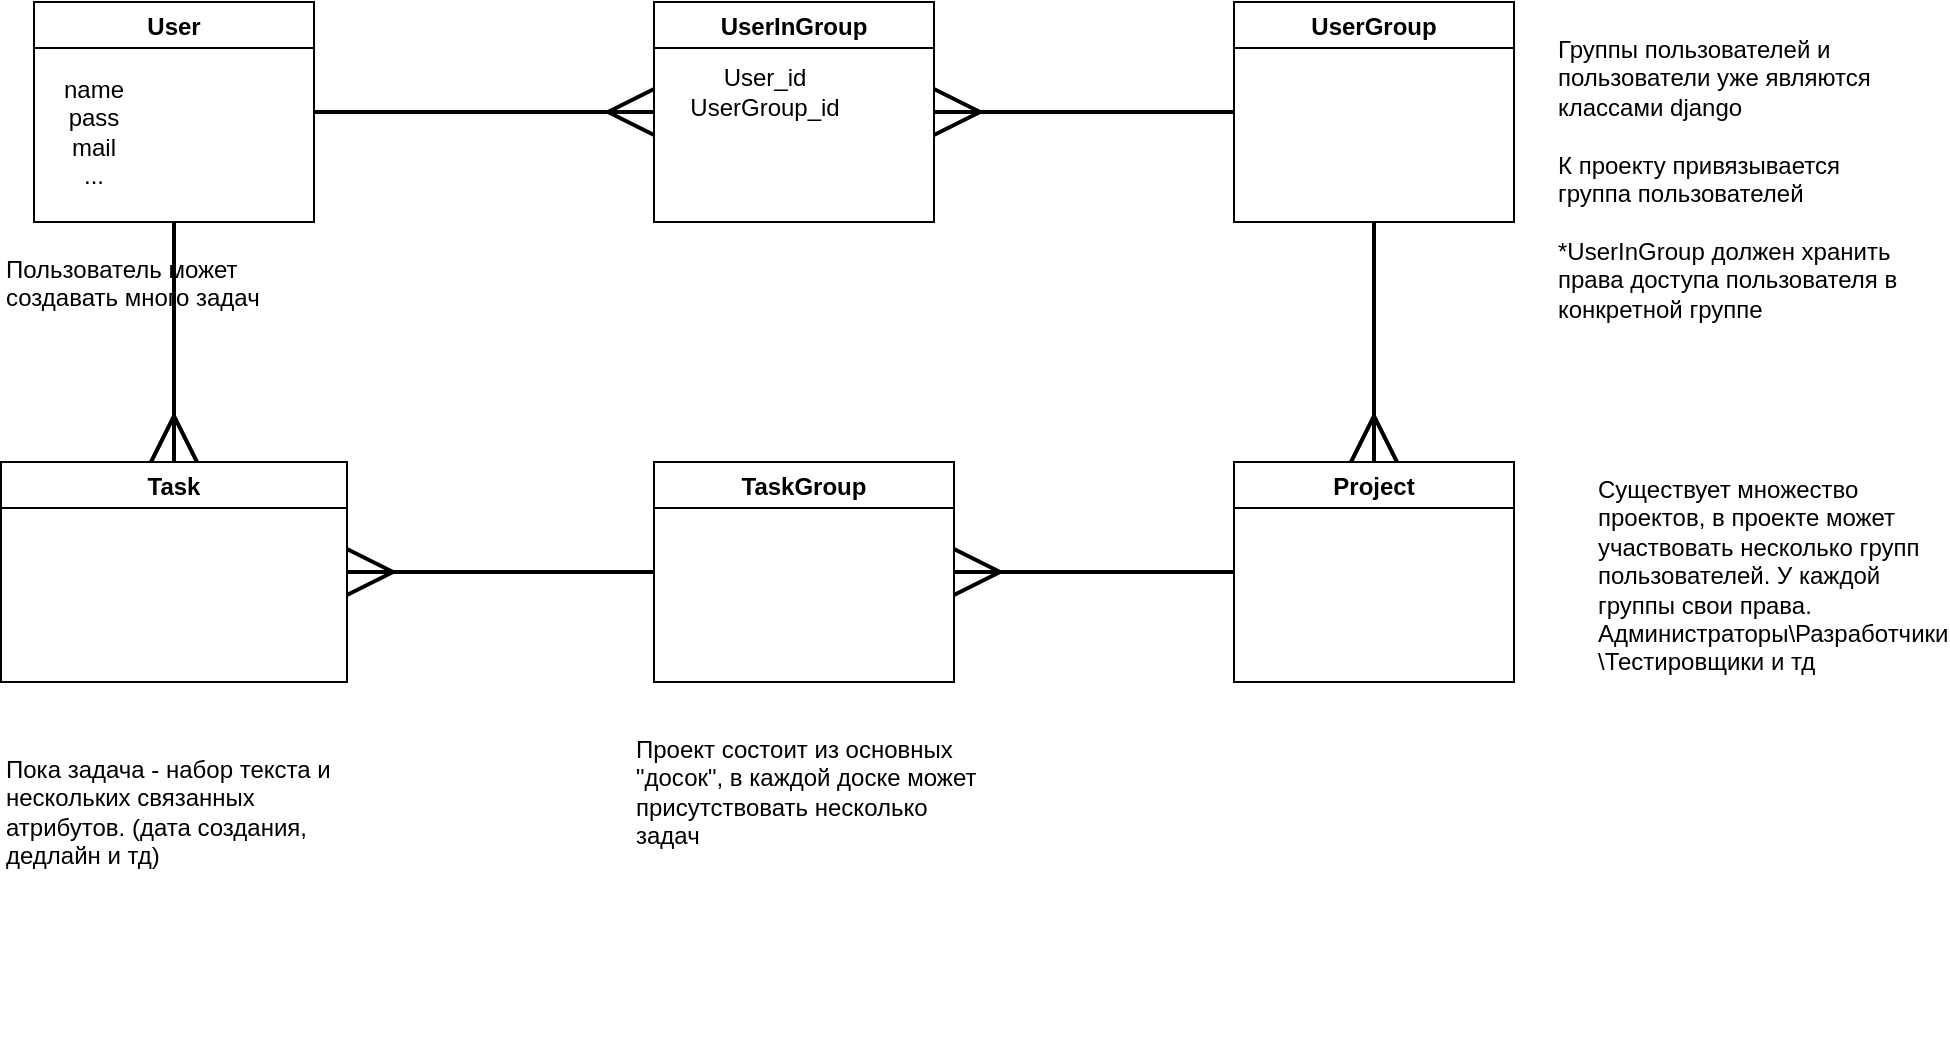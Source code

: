 <mxfile version="14.9.0" type="device"><diagram id="C5RBs43oDa-KdzZeNtuy" name="Page-1"><mxGraphModel dx="1422" dy="790" grid="1" gridSize="10" guides="1" tooltips="1" connect="1" arrows="1" fold="1" page="1" pageScale="1" pageWidth="827" pageHeight="1169" math="0" shadow="0"><root><mxCell id="WIyWlLk6GJQsqaUBKTNV-0"/><mxCell id="WIyWlLk6GJQsqaUBKTNV-1" parent="WIyWlLk6GJQsqaUBKTNV-0"/><mxCell id="vQtkADKqckXRmyYl07ld-9" style="edgeStyle=elbowEdgeStyle;rounded=0;orthogonalLoop=1;jettySize=auto;elbow=vertical;html=1;exitX=1;exitY=0.5;exitDx=0;exitDy=0;entryX=0;entryY=0.5;entryDx=0;entryDy=0;endArrow=ERmany;endFill=0;strokeWidth=2;endSize=20;" edge="1" parent="WIyWlLk6GJQsqaUBKTNV-1" source="vQtkADKqckXRmyYl07ld-0" target="vQtkADKqckXRmyYl07ld-5"><mxGeometry relative="1" as="geometry"/></mxCell><mxCell id="vQtkADKqckXRmyYl07ld-12" style="edgeStyle=elbowEdgeStyle;rounded=0;orthogonalLoop=1;jettySize=auto;elbow=vertical;html=1;exitX=0.5;exitY=1;exitDx=0;exitDy=0;entryX=0.5;entryY=0;entryDx=0;entryDy=0;endArrow=ERmany;endFill=0;endSize=20;strokeWidth=2;" edge="1" parent="WIyWlLk6GJQsqaUBKTNV-1" source="vQtkADKqckXRmyYl07ld-0" target="vQtkADKqckXRmyYl07ld-6"><mxGeometry relative="1" as="geometry"><mxPoint x="110" y="320" as="targetPoint"/></mxGeometry></mxCell><mxCell id="vQtkADKqckXRmyYl07ld-0" value="User" style="swimlane;" vertex="1" parent="WIyWlLk6GJQsqaUBKTNV-1"><mxGeometry x="40" y="80" width="140" height="110" as="geometry"/></mxCell><mxCell id="vQtkADKqckXRmyYl07ld-3" value="&lt;div&gt;name&lt;/div&gt;&lt;div&gt;pass&lt;/div&gt;&lt;div&gt;mail&lt;/div&gt;&lt;div&gt;...&lt;br&gt;&lt;/div&gt;" style="text;html=1;strokeColor=none;fillColor=none;align=center;verticalAlign=middle;whiteSpace=wrap;rounded=0;" vertex="1" parent="vQtkADKqckXRmyYl07ld-0"><mxGeometry x="10" y="30" width="40" height="70" as="geometry"/></mxCell><mxCell id="vQtkADKqckXRmyYl07ld-10" style="edgeStyle=elbowEdgeStyle;rounded=0;orthogonalLoop=1;jettySize=auto;elbow=vertical;html=1;exitX=0;exitY=0.5;exitDx=0;exitDy=0;entryX=1;entryY=0.5;entryDx=0;entryDy=0;endArrow=ERmany;endFill=0;endSize=20;strokeWidth=2;" edge="1" parent="WIyWlLk6GJQsqaUBKTNV-1" source="vQtkADKqckXRmyYl07ld-1" target="vQtkADKqckXRmyYl07ld-5"><mxGeometry relative="1" as="geometry"/></mxCell><mxCell id="vQtkADKqckXRmyYl07ld-20" style="edgeStyle=elbowEdgeStyle;rounded=0;orthogonalLoop=1;jettySize=auto;elbow=vertical;html=1;exitX=0.5;exitY=1;exitDx=0;exitDy=0;endArrow=ERmany;endFill=0;endSize=20;strokeWidth=2;entryX=0.5;entryY=0;entryDx=0;entryDy=0;" edge="1" parent="WIyWlLk6GJQsqaUBKTNV-1" source="vQtkADKqckXRmyYl07ld-1" target="vQtkADKqckXRmyYl07ld-17"><mxGeometry relative="1" as="geometry"><mxPoint x="700" y="250" as="targetPoint"/></mxGeometry></mxCell><mxCell id="vQtkADKqckXRmyYl07ld-1" value="UserGroup" style="swimlane;" vertex="1" parent="WIyWlLk6GJQsqaUBKTNV-1"><mxGeometry x="640" y="80" width="140" height="110" as="geometry"/></mxCell><mxCell id="vQtkADKqckXRmyYl07ld-5" value="UserInGroup" style="swimlane;" vertex="1" parent="WIyWlLk6GJQsqaUBKTNV-1"><mxGeometry x="350" y="80" width="140" height="110" as="geometry"/></mxCell><mxCell id="vQtkADKqckXRmyYl07ld-16" value="&lt;div&gt;User_id&lt;/div&gt;&lt;div&gt;UserGroup_id&lt;/div&gt;" style="text;html=1;align=center;verticalAlign=middle;resizable=0;points=[];autosize=1;strokeColor=none;" vertex="1" parent="vQtkADKqckXRmyYl07ld-5"><mxGeometry x="10" y="30" width="90" height="30" as="geometry"/></mxCell><mxCell id="vQtkADKqckXRmyYl07ld-6" value="Task" style="swimlane;" vertex="1" parent="WIyWlLk6GJQsqaUBKTNV-1"><mxGeometry x="23.5" y="310" width="173" height="110" as="geometry"/></mxCell><mxCell id="vQtkADKqckXRmyYl07ld-29" value="Пользователь может создавать много задач" style="text;html=1;strokeColor=none;fillColor=none;align=left;verticalAlign=top;whiteSpace=wrap;rounded=0;" vertex="1" parent="vQtkADKqckXRmyYl07ld-6"><mxGeometry y="-110" width="150" height="50" as="geometry"/></mxCell><mxCell id="vQtkADKqckXRmyYl07ld-31" style="edgeStyle=elbowEdgeStyle;rounded=0;orthogonalLoop=1;jettySize=auto;elbow=vertical;html=1;exitX=0;exitY=0.5;exitDx=0;exitDy=0;entryX=1;entryY=0.5;entryDx=0;entryDy=0;endArrow=ERmany;endFill=0;endSize=20;strokeWidth=2;" edge="1" parent="WIyWlLk6GJQsqaUBKTNV-1" source="vQtkADKqckXRmyYl07ld-8" target="vQtkADKqckXRmyYl07ld-6"><mxGeometry relative="1" as="geometry"/></mxCell><mxCell id="vQtkADKqckXRmyYl07ld-8" value="TaskGroup" style="swimlane;" vertex="1" parent="WIyWlLk6GJQsqaUBKTNV-1"><mxGeometry x="350" y="310" width="150" height="110" as="geometry"/></mxCell><mxCell id="vQtkADKqckXRmyYl07ld-18" style="edgeStyle=elbowEdgeStyle;rounded=0;orthogonalLoop=1;jettySize=auto;elbow=vertical;html=1;exitX=0;exitY=0.5;exitDx=0;exitDy=0;entryX=1;entryY=0.5;entryDx=0;entryDy=0;endArrow=ERmany;endFill=0;endSize=20;strokeWidth=2;" edge="1" parent="WIyWlLk6GJQsqaUBKTNV-1" source="vQtkADKqckXRmyYl07ld-17" target="vQtkADKqckXRmyYl07ld-8"><mxGeometry relative="1" as="geometry"/></mxCell><mxCell id="vQtkADKqckXRmyYl07ld-17" value="Project" style="swimlane;" vertex="1" parent="WIyWlLk6GJQsqaUBKTNV-1"><mxGeometry x="640" y="310" width="140" height="110" as="geometry"/></mxCell><mxCell id="vQtkADKqckXRmyYl07ld-22" value="&lt;div&gt;Группы пользователей и пользователи уже являются классами django&lt;/div&gt;&lt;div&gt;&lt;br&gt;&lt;/div&gt;&lt;div&gt;К проекту привязывается группа пользователей &lt;br&gt;&lt;/div&gt;&lt;div&gt;&lt;br&gt;&lt;/div&gt;&lt;div&gt;*UserInGroup должен хранить права доступа пользователя в конкретной группе&lt;br&gt;&lt;/div&gt;" style="text;html=1;strokeColor=none;fillColor=none;align=left;verticalAlign=top;whiteSpace=wrap;rounded=0;" vertex="1" parent="WIyWlLk6GJQsqaUBKTNV-1"><mxGeometry x="800" y="90" width="173" height="150" as="geometry"/></mxCell><mxCell id="vQtkADKqckXRmyYl07ld-25" value="&lt;div&gt;Существует множество проектов, в проекте может участвовать несколько групп пользователей. У каждой группы свои права. Администраторы\Разработчики \Тестировщики и тд&lt;/div&gt;&lt;div&gt;&lt;br&gt;&lt;/div&gt;" style="text;html=1;strokeColor=none;fillColor=none;align=left;verticalAlign=top;whiteSpace=wrap;rounded=0;" vertex="1" parent="WIyWlLk6GJQsqaUBKTNV-1"><mxGeometry x="820" y="310" width="173" height="150" as="geometry"/></mxCell><mxCell id="vQtkADKqckXRmyYl07ld-26" value="Проект состоит из основных &quot;досок&quot;, в каждой доске может присутствовать несколько задач" style="text;html=1;strokeColor=none;fillColor=none;align=left;verticalAlign=top;whiteSpace=wrap;rounded=0;" vertex="1" parent="WIyWlLk6GJQsqaUBKTNV-1"><mxGeometry x="338.5" y="440" width="173" height="150" as="geometry"/></mxCell><mxCell id="vQtkADKqckXRmyYl07ld-28" value="Пока задача - набор текста и нескольких связанных атрибутов. (дата создания, дедлайн и тд)" style="text;html=1;strokeColor=none;fillColor=none;align=left;verticalAlign=top;whiteSpace=wrap;rounded=0;" vertex="1" parent="WIyWlLk6GJQsqaUBKTNV-1"><mxGeometry x="23.5" y="450" width="173" height="150" as="geometry"/></mxCell></root></mxGraphModel></diagram></mxfile>